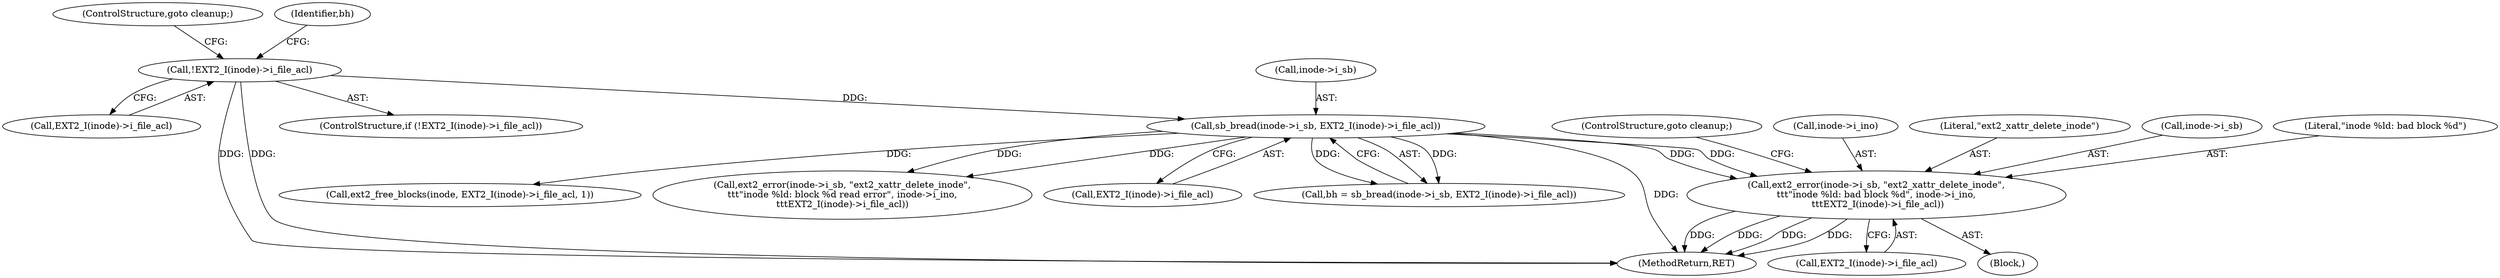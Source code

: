 digraph "0_linux_be0726d33cb8f411945884664924bed3cb8c70ee_6@pointer" {
"1000174" [label="(Call,ext2_error(inode->i_sb, \"ext2_xattr_delete_inode\",\n\t\t\t\"inode %ld: bad block %d\", inode->i_ino,\n \t\t\tEXT2_I(inode)->i_file_acl))"];
"1000123" [label="(Call,sb_bread(inode->i_sb, EXT2_I(inode)->i_file_acl))"];
"1000115" [label="(Call,!EXT2_I(inode)->i_file_acl)"];
"1000116" [label="(Call,EXT2_I(inode)->i_file_acl)"];
"1000187" [label="(ControlStructure,goto cleanup;)"];
"1000120" [label="(ControlStructure,goto cleanup;)"];
"1000115" [label="(Call,!EXT2_I(inode)->i_file_acl)"];
"1000180" [label="(Call,inode->i_ino)"];
"1000127" [label="(Call,EXT2_I(inode)->i_file_acl)"];
"1000275" [label="(MethodReturn,RET)"];
"1000121" [label="(Call,bh = sb_bread(inode->i_sb, EXT2_I(inode)->i_file_acl))"];
"1000122" [label="(Identifier,bh)"];
"1000174" [label="(Call,ext2_error(inode->i_sb, \"ext2_xattr_delete_inode\",\n\t\t\t\"inode %ld: bad block %d\", inode->i_ino,\n \t\t\tEXT2_I(inode)->i_file_acl))"];
"1000124" [label="(Call,inode->i_sb)"];
"1000213" [label="(Call,ext2_free_blocks(inode, EXT2_I(inode)->i_file_acl, 1))"];
"1000178" [label="(Literal,\"ext2_xattr_delete_inode\")"];
"1000175" [label="(Call,inode->i_sb)"];
"1000135" [label="(Call,ext2_error(inode->i_sb, \"ext2_xattr_delete_inode\",\n\t\t\t\"inode %ld: block %d read error\", inode->i_ino,\n\t\t\tEXT2_I(inode)->i_file_acl))"];
"1000183" [label="(Call,EXT2_I(inode)->i_file_acl)"];
"1000179" [label="(Literal,\"inode %ld: bad block %d\")"];
"1000173" [label="(Block,)"];
"1000123" [label="(Call,sb_bread(inode->i_sb, EXT2_I(inode)->i_file_acl))"];
"1000114" [label="(ControlStructure,if (!EXT2_I(inode)->i_file_acl))"];
"1000174" -> "1000173"  [label="AST: "];
"1000174" -> "1000183"  [label="CFG: "];
"1000175" -> "1000174"  [label="AST: "];
"1000178" -> "1000174"  [label="AST: "];
"1000179" -> "1000174"  [label="AST: "];
"1000180" -> "1000174"  [label="AST: "];
"1000183" -> "1000174"  [label="AST: "];
"1000187" -> "1000174"  [label="CFG: "];
"1000174" -> "1000275"  [label="DDG: "];
"1000174" -> "1000275"  [label="DDG: "];
"1000174" -> "1000275"  [label="DDG: "];
"1000174" -> "1000275"  [label="DDG: "];
"1000123" -> "1000174"  [label="DDG: "];
"1000123" -> "1000174"  [label="DDG: "];
"1000123" -> "1000121"  [label="AST: "];
"1000123" -> "1000127"  [label="CFG: "];
"1000124" -> "1000123"  [label="AST: "];
"1000127" -> "1000123"  [label="AST: "];
"1000121" -> "1000123"  [label="CFG: "];
"1000123" -> "1000275"  [label="DDG: "];
"1000123" -> "1000121"  [label="DDG: "];
"1000123" -> "1000121"  [label="DDG: "];
"1000115" -> "1000123"  [label="DDG: "];
"1000123" -> "1000135"  [label="DDG: "];
"1000123" -> "1000135"  [label="DDG: "];
"1000123" -> "1000213"  [label="DDG: "];
"1000115" -> "1000114"  [label="AST: "];
"1000115" -> "1000116"  [label="CFG: "];
"1000116" -> "1000115"  [label="AST: "];
"1000120" -> "1000115"  [label="CFG: "];
"1000122" -> "1000115"  [label="CFG: "];
"1000115" -> "1000275"  [label="DDG: "];
"1000115" -> "1000275"  [label="DDG: "];
}

